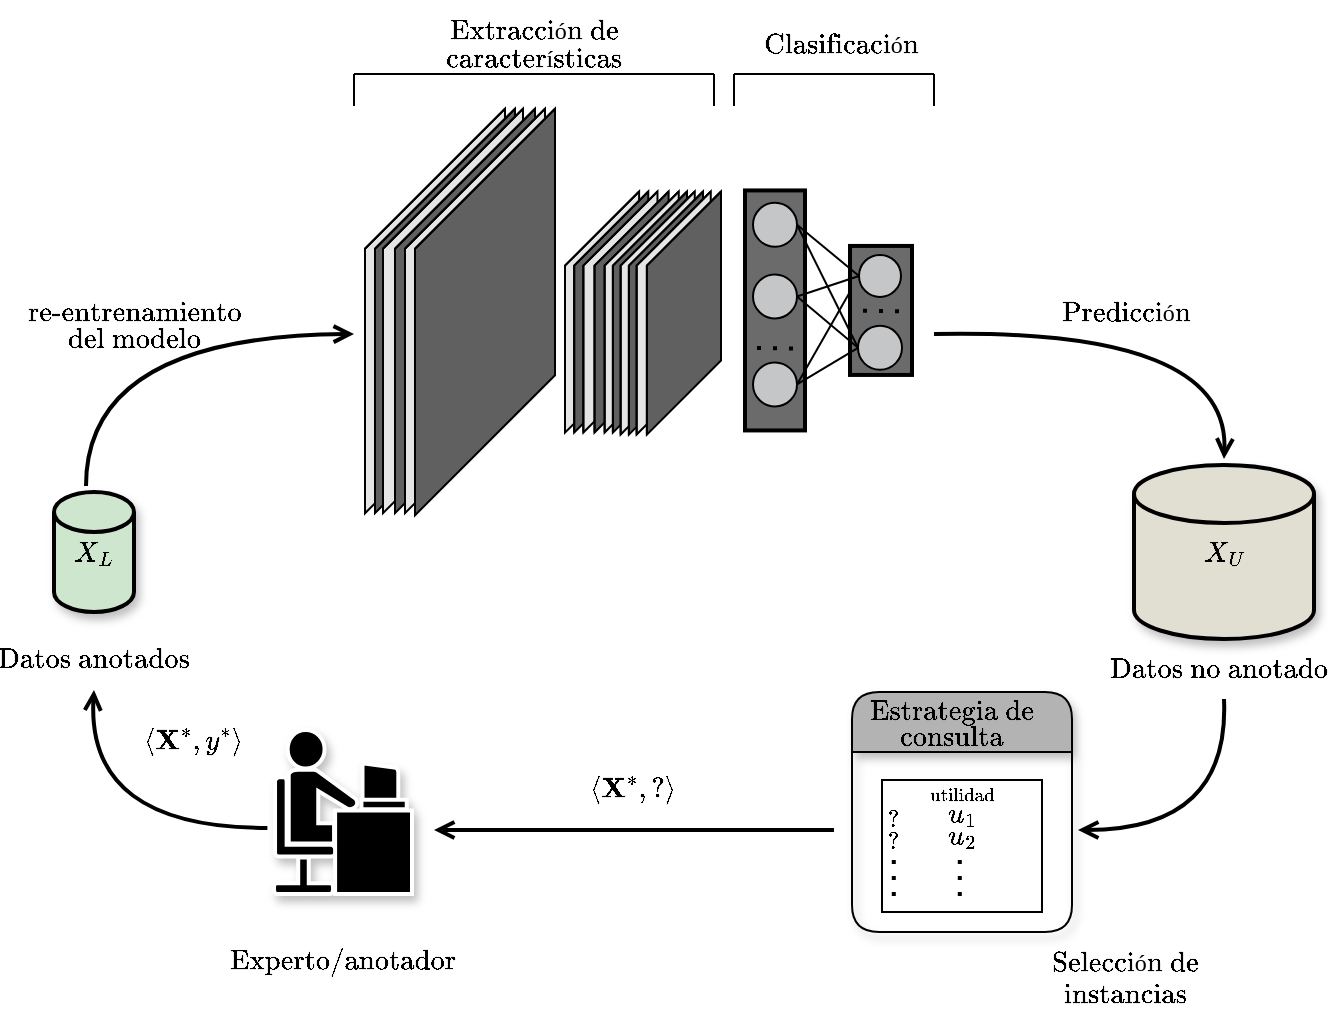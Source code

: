 <mxfile version="26.2.8">
  <diagram name="Page-1" id="JL4u2mxxelMSc-7fmqD8">
    <mxGraphModel dx="2617" dy="1279" grid="1" gridSize="10" guides="1" tooltips="1" connect="1" arrows="1" fold="1" page="1" pageScale="1" pageWidth="595" pageHeight="842" math="1" shadow="0">
      <root>
        <mxCell id="0" />
        <mxCell id="1" parent="0" />
        <mxCell id="rzx6ohKTUv5QluDNxmhI-7" value="$$X_L$$" style="strokeWidth=2;html=1;shape=mxgraph.flowchart.database;whiteSpace=wrap;fillColor=#CFE6CE;shadow=1;" vertex="1" parent="1">
          <mxGeometry x="-1480" y="-491" width="40" height="60" as="geometry" />
        </mxCell>
        <mxCell id="rzx6ohKTUv5QluDNxmhI-8" value="$$X_U$$" style="strokeWidth=2;html=1;shape=mxgraph.flowchart.database;whiteSpace=wrap;fillColor=#E1DFD2;shadow=1;" vertex="1" parent="1">
          <mxGeometry x="-940" y="-504.5" width="90" height="87" as="geometry" />
        </mxCell>
        <mxCell id="rzx6ohKTUv5QluDNxmhI-9" value="" style="shape=mxgraph.cisco.people.androgenous_person;html=1;pointerEvents=1;dashed=0;fillColor=#000000;strokeColor=#ffffff;strokeWidth=2;verticalLabelPosition=bottom;verticalAlign=top;align=center;outlineConnect=0;shadow=1;" vertex="1" parent="1">
          <mxGeometry x="-1370" y="-372" width="69" height="82" as="geometry" />
        </mxCell>
        <mxCell id="rzx6ohKTUv5QluDNxmhI-10" value="" style="swimlane;rounded=1;fillColor=#B3B3B3;swimlaneLine=1;shadow=1;glass=0;swimlaneFillColor=none;gradientColor=none;whiteSpace=wrap;html=1;fontColor=default;labelBackgroundColor=none;labelBorderColor=none;textShadow=0;startSize=30;" vertex="1" parent="1">
          <mxGeometry x="-1081" y="-391" width="110" height="120" as="geometry">
            <mxRectangle x="-851" y="20" width="140" height="30" as="alternateBounds" />
          </mxGeometry>
        </mxCell>
        <mxCell id="rzx6ohKTUv5QluDNxmhI-11" value="" style="rounded=0;whiteSpace=wrap;html=1;" vertex="1" parent="rzx6ohKTUv5QluDNxmhI-10">
          <mxGeometry x="15" y="44" width="80" height="66" as="geometry" />
        </mxCell>
        <mxCell id="rzx6ohKTUv5QluDNxmhI-12" value="&lt;font style=&quot;font-size: 8px;&quot;&gt;$$\text{utilidad}$$&lt;/font&gt;" style="text;html=1;align=center;verticalAlign=middle;whiteSpace=wrap;rounded=0;" vertex="1" parent="rzx6ohKTUv5QluDNxmhI-10">
          <mxGeometry x="10" y="44" width="90" height="16" as="geometry" />
        </mxCell>
        <mxCell id="rzx6ohKTUv5QluDNxmhI-13" value="$$\text{Estrategia de}$$" style="text;html=1;align=center;verticalAlign=middle;whiteSpace=wrap;rounded=0;" vertex="1" parent="rzx6ohKTUv5QluDNxmhI-10">
          <mxGeometry x="20" width="60" height="20" as="geometry" />
        </mxCell>
        <mxCell id="rzx6ohKTUv5QluDNxmhI-14" value="$$\text{consulta}$$" style="text;html=1;align=center;verticalAlign=middle;whiteSpace=wrap;rounded=0;" vertex="1" parent="rzx6ohKTUv5QluDNxmhI-10">
          <mxGeometry x="20" y="13" width="60" height="20" as="geometry" />
        </mxCell>
        <mxCell id="rzx6ohKTUv5QluDNxmhI-15" value="$$u_1$$" style="text;html=1;align=center;verticalAlign=middle;whiteSpace=wrap;rounded=0;" vertex="1" parent="rzx6ohKTUv5QluDNxmhI-10">
          <mxGeometry x="46" y="55" width="18" height="11" as="geometry" />
        </mxCell>
        <mxCell id="rzx6ohKTUv5QluDNxmhI-16" value="$$u_2$$" style="text;html=1;align=center;verticalAlign=middle;whiteSpace=wrap;rounded=0;" vertex="1" parent="rzx6ohKTUv5QluDNxmhI-10">
          <mxGeometry x="46" y="66" width="18" height="11" as="geometry" />
        </mxCell>
        <mxCell id="rzx6ohKTUv5QluDNxmhI-17" value="&lt;font style=&quot;font-size: 10px;&quot;&gt;$$?$$&lt;/font&gt;" style="text;html=1;align=center;verticalAlign=middle;whiteSpace=wrap;rounded=0;" vertex="1" parent="rzx6ohKTUv5QluDNxmhI-10">
          <mxGeometry x="12" y="58" width="18" height="11" as="geometry" />
        </mxCell>
        <mxCell id="rzx6ohKTUv5QluDNxmhI-18" value="" style="endArrow=none;dashed=1;html=1;dashPattern=1 3;strokeWidth=2;rounded=0;" edge="1" parent="rzx6ohKTUv5QluDNxmhI-10">
          <mxGeometry width="50" height="50" relative="1" as="geometry">
            <mxPoint x="20.9" y="102" as="sourcePoint" />
            <mxPoint x="20.9" y="82" as="targetPoint" />
          </mxGeometry>
        </mxCell>
        <mxCell id="rzx6ohKTUv5QluDNxmhI-19" value="&lt;font style=&quot;font-size: 10px;&quot;&gt;$$?$$&lt;/font&gt;" style="text;html=1;align=center;verticalAlign=middle;whiteSpace=wrap;rounded=0;" vertex="1" parent="1">
          <mxGeometry x="-1069" y="-322" width="18" height="11" as="geometry" />
        </mxCell>
        <mxCell id="rzx6ohKTUv5QluDNxmhI-20" value="" style="endArrow=none;dashed=1;html=1;dashPattern=1 3;strokeWidth=2;rounded=0;" edge="1" parent="1">
          <mxGeometry width="50" height="50" relative="1" as="geometry">
            <mxPoint x="-1027.1" y="-289" as="sourcePoint" />
            <mxPoint x="-1027.1" y="-309" as="targetPoint" />
          </mxGeometry>
        </mxCell>
        <mxCell id="rzx6ohKTUv5QluDNxmhI-21" value="$$\text{Datos anotados}$$" style="text;html=1;align=center;verticalAlign=middle;whiteSpace=wrap;rounded=0;" vertex="1" parent="1">
          <mxGeometry x="-1490" y="-422" width="60" height="30" as="geometry" />
        </mxCell>
        <mxCell id="rzx6ohKTUv5QluDNxmhI-22" value="$$\text{Datos no anotados}$$" style="text;html=1;align=center;verticalAlign=middle;whiteSpace=wrap;rounded=0;" vertex="1" parent="1">
          <mxGeometry x="-925" y="-417.5" width="60" height="30" as="geometry" />
        </mxCell>
        <mxCell id="rzx6ohKTUv5QluDNxmhI-23" value="$$\text{Experto/anotador}$$" style="text;html=1;align=center;verticalAlign=middle;whiteSpace=wrap;rounded=0;" vertex="1" parent="1">
          <mxGeometry x="-1365" y="-271" width="60" height="30" as="geometry" />
        </mxCell>
        <mxCell id="rzx6ohKTUv5QluDNxmhI-24" value="" style="endArrow=open;html=1;rounded=0;exitX=0.5;exitY=1;exitDx=0;exitDy=0;entryX=1;entryY=0.5;entryDx=0;entryDy=0;curved=1;endFill=0;strokeWidth=2;" edge="1" parent="1" source="rzx6ohKTUv5QluDNxmhI-22">
          <mxGeometry width="50" height="50" relative="1" as="geometry">
            <mxPoint x="-892" y="-378.5" as="sourcePoint" />
            <mxPoint x="-968" y="-322" as="targetPoint" />
            <Array as="points">
              <mxPoint x="-892" y="-322" />
            </Array>
          </mxGeometry>
        </mxCell>
        <mxCell id="rzx6ohKTUv5QluDNxmhI-25" value="" style="endArrow=open;html=1;rounded=0;entryX=0.5;entryY=1;entryDx=0;entryDy=0;exitX=0.01;exitY=0.5;exitDx=0;exitDy=0;exitPerimeter=0;strokeWidth=2;endFill=0;curved=1;" edge="1" parent="1" target="rzx6ohKTUv5QluDNxmhI-21">
          <mxGeometry width="50" height="50" relative="1" as="geometry">
            <mxPoint x="-1373.31" y="-323" as="sourcePoint" />
            <mxPoint x="-1464" y="-384" as="targetPoint" />
            <Array as="points">
              <mxPoint x="-1464" y="-323" />
            </Array>
          </mxGeometry>
        </mxCell>
        <mxCell id="rzx6ohKTUv5QluDNxmhI-26" value="" style="endArrow=open;html=1;rounded=0;endFill=0;strokeWidth=2;" edge="1" parent="1">
          <mxGeometry width="50" height="50" relative="1" as="geometry">
            <mxPoint x="-1090" y="-322" as="sourcePoint" />
            <mxPoint x="-1290" y="-322" as="targetPoint" />
          </mxGeometry>
        </mxCell>
        <mxCell id="rzx6ohKTUv5QluDNxmhI-27" value="" style="endArrow=open;html=1;rounded=0;exitX=0.5;exitY=0;exitDx=0;exitDy=0;exitPerimeter=0;strokeWidth=2;endFill=0;curved=1;" edge="1" parent="1">
          <mxGeometry width="50" height="50" relative="1" as="geometry">
            <mxPoint x="-1464" y="-494.0" as="sourcePoint" />
            <mxPoint x="-1330" y="-570" as="targetPoint" />
            <Array as="points">
              <mxPoint x="-1464" y="-569" />
            </Array>
          </mxGeometry>
        </mxCell>
        <mxCell id="rzx6ohKTUv5QluDNxmhI-28" value="" style="endArrow=open;html=1;rounded=0;entryX=0.5;entryY=0;entryDx=0;entryDy=0;entryPerimeter=0;strokeWidth=2;endFill=0;curved=1;" edge="1" parent="1">
          <mxGeometry width="50" height="50" relative="1" as="geometry">
            <mxPoint x="-1040" y="-570" as="sourcePoint" />
            <mxPoint x="-895" y="-507.5" as="targetPoint" />
            <Array as="points">
              <mxPoint x="-892" y="-573" />
            </Array>
          </mxGeometry>
        </mxCell>
        <mxCell id="rzx6ohKTUv5QluDNxmhI-29" value="$$\text{re-entrenamiento}$$" style="text;html=1;align=center;verticalAlign=middle;whiteSpace=wrap;rounded=0;" vertex="1" parent="1">
          <mxGeometry x="-1470" y="-596" width="60" height="30" as="geometry" />
        </mxCell>
        <mxCell id="rzx6ohKTUv5QluDNxmhI-30" value="$$\text{del modelo}$$" style="text;html=1;align=center;verticalAlign=middle;whiteSpace=wrap;rounded=0;" vertex="1" parent="1">
          <mxGeometry x="-1470" y="-582" width="60" height="30" as="geometry" />
        </mxCell>
        <mxCell id="rzx6ohKTUv5QluDNxmhI-31" value="$$\text{Predicción}$$" style="text;html=1;align=center;verticalAlign=middle;whiteSpace=wrap;rounded=0;" vertex="1" parent="1">
          <mxGeometry x="-974" y="-596" width="60" height="30" as="geometry" />
        </mxCell>
        <mxCell id="rzx6ohKTUv5QluDNxmhI-32" value="$$\text{Selección de}$$" style="text;html=1;align=center;verticalAlign=middle;whiteSpace=wrap;rounded=0;" vertex="1" parent="1">
          <mxGeometry x="-974" y="-271" width="60" height="30" as="geometry" />
        </mxCell>
        <mxCell id="rzx6ohKTUv5QluDNxmhI-33" value="$$\text{instancias}$$" style="text;html=1;align=center;verticalAlign=middle;whiteSpace=wrap;rounded=0;" vertex="1" parent="1">
          <mxGeometry x="-974" y="-255" width="60" height="30" as="geometry" />
        </mxCell>
        <mxCell id="rzx6ohKTUv5QluDNxmhI-34" value="$$\langle\textbf{X}^{*},?\rangle$$" style="text;html=1;align=center;verticalAlign=middle;whiteSpace=wrap;rounded=0;" vertex="1" parent="1">
          <mxGeometry x="-1220" y="-357" width="60" height="30" as="geometry" />
        </mxCell>
        <mxCell id="rzx6ohKTUv5QluDNxmhI-35" value="$$\langle\textbf{X}^{*},y^{*}\rangle$$" style="text;html=1;align=center;verticalAlign=middle;whiteSpace=wrap;rounded=0;" vertex="1" parent="1">
          <mxGeometry x="-1440" y="-381" width="60" height="30" as="geometry" />
        </mxCell>
        <mxCell id="rzx6ohKTUv5QluDNxmhI-140" value="" style="shape=cube;whiteSpace=wrap;html=1;boundedLbl=1;backgroundOutline=1;darkOpacity=0.05;darkOpacity2=0.1;flipH=1;size=70;" vertex="1" parent="1">
          <mxGeometry x="-1324.5" y="-682.63" width="70" height="202.27" as="geometry" />
        </mxCell>
        <mxCell id="rzx6ohKTUv5QluDNxmhI-141" value="" style="shape=cube;whiteSpace=wrap;html=1;boundedLbl=1;backgroundOutline=1;darkOpacity=0.05;darkOpacity2=0.1;flipH=1;size=70;fillColor=#6B6B6B;strokeColor=#000000;" vertex="1" parent="1">
          <mxGeometry x="-1319.5" y="-682.63" width="70" height="202.2" as="geometry" />
        </mxCell>
        <mxCell id="rzx6ohKTUv5QluDNxmhI-142" value="" style="shape=cube;whiteSpace=wrap;html=1;boundedLbl=1;backgroundOutline=1;darkOpacity=0.05;darkOpacity2=0.1;flipH=1;size=70;" vertex="1" parent="1">
          <mxGeometry x="-1315.5" y="-682.63" width="70" height="202.2" as="geometry" />
        </mxCell>
        <mxCell id="rzx6ohKTUv5QluDNxmhI-143" value="" style="shape=cube;whiteSpace=wrap;html=1;boundedLbl=1;backgroundOutline=1;darkOpacity=0.05;darkOpacity2=0.1;flipH=1;size=70;fillColor=#6B6B6B;strokeColor=#000000;" vertex="1" parent="1">
          <mxGeometry x="-1309.5" y="-682.63" width="70" height="202.2" as="geometry" />
        </mxCell>
        <mxCell id="rzx6ohKTUv5QluDNxmhI-144" value="" style="shape=cube;whiteSpace=wrap;html=1;boundedLbl=1;backgroundOutline=1;darkOpacity=0.05;darkOpacity2=0.1;flipH=1;size=70;" vertex="1" parent="1">
          <mxGeometry x="-1304.5" y="-682.63" width="70" height="202.2" as="geometry" />
        </mxCell>
        <mxCell id="rzx6ohKTUv5QluDNxmhI-145" value="" style="shape=cube;whiteSpace=wrap;html=1;boundedLbl=1;backgroundOutline=1;darkOpacity=0.05;darkOpacity2=0.1;flipH=1;size=70;fillColor=#6B6B6B;strokeColor=#000000;" vertex="1" parent="1">
          <mxGeometry x="-1299.5" y="-682.63" width="70" height="203.27" as="geometry" />
        </mxCell>
        <mxCell id="rzx6ohKTUv5QluDNxmhI-148" value="" style="shape=cube;whiteSpace=wrap;html=1;boundedLbl=1;backgroundOutline=1;darkOpacity=0.05;darkOpacity2=0.1;flipH=1;size=70;" vertex="1" parent="1">
          <mxGeometry x="-1224.5" y="-641.24" width="37.06" height="120.55" as="geometry" />
        </mxCell>
        <mxCell id="rzx6ohKTUv5QluDNxmhI-149" value="" style="shape=cube;whiteSpace=wrap;html=1;boundedLbl=1;backgroundOutline=1;darkOpacity=0.05;darkOpacity2=0.1;flipH=1;size=70;fillColor=#6B6B6B;strokeColor=#000000;" vertex="1" parent="1">
          <mxGeometry x="-1219.91" y="-641.24" width="37.06" height="120.5" as="geometry" />
        </mxCell>
        <mxCell id="rzx6ohKTUv5QluDNxmhI-150" value="" style="shape=cube;whiteSpace=wrap;html=1;boundedLbl=1;backgroundOutline=1;darkOpacity=0.05;darkOpacity2=0.1;flipH=1;size=70;" vertex="1" parent="1">
          <mxGeometry x="-1215.32" y="-641.24" width="37.06" height="120.5" as="geometry" />
        </mxCell>
        <mxCell id="rzx6ohKTUv5QluDNxmhI-151" value="" style="shape=cube;whiteSpace=wrap;html=1;boundedLbl=1;backgroundOutline=1;darkOpacity=0.05;darkOpacity2=0.1;flipH=1;size=70;fillColor=#6B6B6B;strokeColor=#000000;" vertex="1" parent="1">
          <mxGeometry x="-1209.74" y="-641.24" width="37.06" height="120.5" as="geometry" />
        </mxCell>
        <mxCell id="rzx6ohKTUv5QluDNxmhI-152" value="" style="shape=cube;whiteSpace=wrap;html=1;boundedLbl=1;backgroundOutline=1;darkOpacity=0.05;darkOpacity2=0.1;flipH=1;size=70;" vertex="1" parent="1">
          <mxGeometry x="-1204.68" y="-641.24" width="37.06" height="120.5" as="geometry" />
        </mxCell>
        <mxCell id="rzx6ohKTUv5QluDNxmhI-153" value="" style="shape=cube;whiteSpace=wrap;html=1;boundedLbl=1;backgroundOutline=1;darkOpacity=0.05;darkOpacity2=0.1;flipH=1;size=70;fillColor=#6B6B6B;strokeColor=#000000;" vertex="1" parent="1">
          <mxGeometry x="-1200.56" y="-641.24" width="37.06" height="120.55" as="geometry" />
        </mxCell>
        <mxCell id="rzx6ohKTUv5QluDNxmhI-154" value="" style="shape=cube;whiteSpace=wrap;html=1;boundedLbl=1;backgroundOutline=1;darkOpacity=0.05;darkOpacity2=0.1;flipH=1;size=70;" vertex="1" parent="1">
          <mxGeometry x="-1196.68" y="-641.24" width="37.06" height="121.5" as="geometry" />
        </mxCell>
        <mxCell id="rzx6ohKTUv5QluDNxmhI-155" value="" style="shape=cube;whiteSpace=wrap;html=1;boundedLbl=1;backgroundOutline=1;darkOpacity=0.05;darkOpacity2=0.1;flipH=1;size=70;fillColor=#6B6B6B;strokeColor=#000000;" vertex="1" parent="1">
          <mxGeometry x="-1192.56" y="-641.24" width="37.06" height="121.55" as="geometry" />
        </mxCell>
        <mxCell id="rzx6ohKTUv5QluDNxmhI-156" value="" style="shape=cube;whiteSpace=wrap;html=1;boundedLbl=1;backgroundOutline=1;darkOpacity=0.05;darkOpacity2=0.1;flipH=1;size=70;" vertex="1" parent="1">
          <mxGeometry x="-1188.68" y="-641.24" width="37.06" height="121.5" as="geometry" />
        </mxCell>
        <mxCell id="rzx6ohKTUv5QluDNxmhI-157" value="" style="shape=cube;whiteSpace=wrap;html=1;boundedLbl=1;backgroundOutline=1;darkOpacity=0.05;darkOpacity2=0.1;flipH=1;size=70;fillColor=#6B6B6B;strokeColor=#000000;" vertex="1" parent="1">
          <mxGeometry x="-1183.56" y="-641.24" width="37.06" height="121.55" as="geometry" />
        </mxCell>
        <mxCell id="rzx6ohKTUv5QluDNxmhI-163" value="" style="group;rotation=0;fillColor=#6B6B6B;strokeColor=#000000;container=0;strokeWidth=2;" vertex="1" connectable="0" parent="1">
          <mxGeometry x="-1134.5" y="-641.78" width="30" height="120" as="geometry" />
        </mxCell>
        <mxCell id="rzx6ohKTUv5QluDNxmhI-168" value="" style="endArrow=none;html=1;rounded=0;entryX=0;entryY=0.5;entryDx=0;entryDy=0;exitX=1;exitY=0.5;exitDx=0;exitDy=0;" edge="1" parent="1" source="rzx6ohKTUv5QluDNxmhI-177" target="rzx6ohKTUv5QluDNxmhI-160">
          <mxGeometry width="50" height="50" relative="1" as="geometry">
            <mxPoint x="-1107.0" y="-496.13" as="sourcePoint" />
            <mxPoint x="-1086.258" y="-466.773" as="targetPoint" />
          </mxGeometry>
        </mxCell>
        <mxCell id="rzx6ohKTUv5QluDNxmhI-176" value="" style="endArrow=none;dashed=1;html=1;dashPattern=1 3;strokeWidth=2;rounded=0;" edge="1" parent="1">
          <mxGeometry width="50" height="50" relative="1" as="geometry">
            <mxPoint x="-1128.498" y="-563.017" as="sourcePoint" />
            <mxPoint x="-1108.5" y="-562.72" as="targetPoint" />
          </mxGeometry>
        </mxCell>
        <mxCell id="rzx6ohKTUv5QluDNxmhI-159" value="" style="rounded=0;whiteSpace=wrap;html=1;fillColor=#6B6B6B;strokeColor=#000000;rotation=0;strokeWidth=2;" vertex="1" parent="1">
          <mxGeometry x="-1082" y="-614.03" width="31" height="64.5" as="geometry" />
        </mxCell>
        <mxCell id="rzx6ohKTUv5QluDNxmhI-160" value="" style="ellipse;whiteSpace=wrap;html=1;aspect=fixed;fillColor=#C4C6C8;rotation=0;" vertex="1" parent="1">
          <mxGeometry x="-1077.498" y="-609.533" width="21" height="21" as="geometry" />
        </mxCell>
        <mxCell id="rzx6ohKTUv5QluDNxmhI-161" value="" style="ellipse;whiteSpace=wrap;html=1;aspect=fixed;fillColor=#C4C6C8;rotation=0;" vertex="1" parent="1">
          <mxGeometry x="-1077.998" y="-574.093" width="22" height="22" as="geometry" />
        </mxCell>
        <mxCell id="rzx6ohKTUv5QluDNxmhI-177" value="" style="ellipse;whiteSpace=wrap;html=1;aspect=fixed;fillColor=#C4C6C8;rotation=0;" vertex="1" parent="1">
          <mxGeometry x="-1130.498" y="-555.783" width="22" height="22" as="geometry" />
        </mxCell>
        <mxCell id="rzx6ohKTUv5QluDNxmhI-178" value="" style="ellipse;whiteSpace=wrap;html=1;aspect=fixed;fillColor=#C4C6C8;rotation=0;" vertex="1" parent="1">
          <mxGeometry x="-1130.498" y="-599.783" width="22" height="22" as="geometry" />
        </mxCell>
        <mxCell id="rzx6ohKTUv5QluDNxmhI-179" value="" style="ellipse;whiteSpace=wrap;html=1;aspect=fixed;fillColor=#C4C6C8;rotation=0;" vertex="1" parent="1">
          <mxGeometry x="-1130.498" y="-635.593" width="22" height="22" as="geometry" />
        </mxCell>
        <mxCell id="rzx6ohKTUv5QluDNxmhI-164" value="" style="endArrow=none;html=1;rounded=0;entryX=0;entryY=0.5;entryDx=0;entryDy=0;exitX=1;exitY=0.5;exitDx=0;exitDy=0;" edge="1" parent="1" source="rzx6ohKTUv5QluDNxmhI-179" target="rzx6ohKTUv5QluDNxmhI-160">
          <mxGeometry width="50" height="50" relative="1" as="geometry">
            <mxPoint x="-1107.0" y="-659.22" as="sourcePoint" />
            <mxPoint x="-1087.258" y="-666.773" as="targetPoint" />
          </mxGeometry>
        </mxCell>
        <mxCell id="rzx6ohKTUv5QluDNxmhI-165" value="" style="endArrow=none;html=1;rounded=0;entryX=0;entryY=0.5;entryDx=0;entryDy=0;exitX=1;exitY=0.5;exitDx=0;exitDy=0;" edge="1" parent="1" source="rzx6ohKTUv5QluDNxmhI-179" target="rzx6ohKTUv5QluDNxmhI-161">
          <mxGeometry width="50" height="50" relative="1" as="geometry">
            <mxPoint x="-1107.0" y="-659.22" as="sourcePoint" />
            <mxPoint x="-1061.258" y="-656.773" as="targetPoint" />
          </mxGeometry>
        </mxCell>
        <mxCell id="rzx6ohKTUv5QluDNxmhI-166" value="" style="endArrow=none;html=1;rounded=0;entryX=0;entryY=0.5;entryDx=0;entryDy=0;exitX=1;exitY=0.5;exitDx=0;exitDy=0;" edge="1" parent="1" source="rzx6ohKTUv5QluDNxmhI-178" target="rzx6ohKTUv5QluDNxmhI-160">
          <mxGeometry width="50" height="50" relative="1" as="geometry">
            <mxPoint x="-1107.0" y="-597.5" as="sourcePoint" />
            <mxPoint x="-1012.258" y="-547.773" as="targetPoint" />
          </mxGeometry>
        </mxCell>
        <mxCell id="rzx6ohKTUv5QluDNxmhI-167" value="" style="endArrow=none;html=1;rounded=0;entryX=0;entryY=0.5;entryDx=0;entryDy=0;exitX=1;exitY=0.5;exitDx=0;exitDy=0;" edge="1" parent="1" source="rzx6ohKTUv5QluDNxmhI-178" target="rzx6ohKTUv5QluDNxmhI-161">
          <mxGeometry width="50" height="50" relative="1" as="geometry">
            <mxPoint x="-1107.0" y="-597.5" as="sourcePoint" />
            <mxPoint x="-992.258" y="-476.773" as="targetPoint" />
          </mxGeometry>
        </mxCell>
        <mxCell id="rzx6ohKTUv5QluDNxmhI-169" value="" style="endArrow=none;html=1;rounded=0;entryX=0;entryY=0.5;entryDx=0;entryDy=0;exitX=1;exitY=0.5;exitDx=0;exitDy=0;" edge="1" parent="1" source="rzx6ohKTUv5QluDNxmhI-177" target="rzx6ohKTUv5QluDNxmhI-161">
          <mxGeometry width="50" height="50" relative="1" as="geometry">
            <mxPoint x="-1107.0" y="-496.13" as="sourcePoint" />
            <mxPoint x="-971.258" y="-456.773" as="targetPoint" />
          </mxGeometry>
        </mxCell>
        <mxCell id="rzx6ohKTUv5QluDNxmhI-180" value="" style="endArrow=none;dashed=1;html=1;dashPattern=1 3;strokeWidth=2;rounded=0;" edge="1" parent="1">
          <mxGeometry width="50" height="50" relative="1" as="geometry">
            <mxPoint x="-1075.498" y="-581.667" as="sourcePoint" />
            <mxPoint x="-1055.5" y="-581.37" as="targetPoint" />
          </mxGeometry>
        </mxCell>
        <mxCell id="rzx6ohKTUv5QluDNxmhI-182" value="$$\text{Extracción de}$$" style="text;html=1;align=center;verticalAlign=middle;whiteSpace=wrap;rounded=0;" vertex="1" parent="1">
          <mxGeometry x="-1269.74" y="-737" width="60" height="30" as="geometry" />
        </mxCell>
        <mxCell id="rzx6ohKTUv5QluDNxmhI-183" value="$$\text{características}$$" style="text;html=1;align=center;verticalAlign=middle;whiteSpace=wrap;rounded=0;" vertex="1" parent="1">
          <mxGeometry x="-1269.74" y="-723" width="60" height="30" as="geometry" />
        </mxCell>
        <mxCell id="rzx6ohKTUv5QluDNxmhI-184" value="" style="group;strokeColor=none;rounded=0;strokeWidth=1;perimeterSpacing=0;" vertex="1" connectable="0" parent="1">
          <mxGeometry x="-1330" y="-700" width="180" height="16" as="geometry" />
        </mxCell>
        <mxCell id="rzx6ohKTUv5QluDNxmhI-185" value="" style="endArrow=none;html=1;rounded=0;" edge="1" parent="rzx6ohKTUv5QluDNxmhI-184">
          <mxGeometry width="50" height="50" relative="1" as="geometry">
            <mxPoint as="sourcePoint" />
            <mxPoint x="180" as="targetPoint" />
          </mxGeometry>
        </mxCell>
        <mxCell id="rzx6ohKTUv5QluDNxmhI-186" value="" style="endArrow=none;html=1;rounded=0;" edge="1" parent="rzx6ohKTUv5QluDNxmhI-184">
          <mxGeometry width="50" height="50" relative="1" as="geometry">
            <mxPoint y="16" as="sourcePoint" />
            <mxPoint as="targetPoint" />
          </mxGeometry>
        </mxCell>
        <mxCell id="rzx6ohKTUv5QluDNxmhI-187" value="" style="endArrow=none;html=1;rounded=0;" edge="1" parent="rzx6ohKTUv5QluDNxmhI-184">
          <mxGeometry width="50" height="50" relative="1" as="geometry">
            <mxPoint x="180" y="16" as="sourcePoint" />
            <mxPoint x="180" as="targetPoint" />
          </mxGeometry>
        </mxCell>
        <mxCell id="rzx6ohKTUv5QluDNxmhI-195" value="$$\text{Clasificación}$$" style="text;html=1;align=center;verticalAlign=middle;whiteSpace=wrap;rounded=0;" vertex="1" parent="1">
          <mxGeometry x="-1116" y="-730" width="60" height="30" as="geometry" />
        </mxCell>
        <mxCell id="rzx6ohKTUv5QluDNxmhI-196" value="" style="group;strokeColor=none;rounded=0;strokeWidth=1;perimeterSpacing=0;" vertex="1" connectable="0" parent="1">
          <mxGeometry x="-1140" y="-700" width="100" height="16" as="geometry" />
        </mxCell>
        <mxCell id="rzx6ohKTUv5QluDNxmhI-197" value="" style="endArrow=none;html=1;rounded=0;" edge="1" parent="rzx6ohKTUv5QluDNxmhI-196">
          <mxGeometry width="50" height="50" relative="1" as="geometry">
            <mxPoint as="sourcePoint" />
            <mxPoint x="100" as="targetPoint" />
          </mxGeometry>
        </mxCell>
        <mxCell id="rzx6ohKTUv5QluDNxmhI-198" value="" style="endArrow=none;html=1;rounded=0;" edge="1" parent="rzx6ohKTUv5QluDNxmhI-196">
          <mxGeometry width="50" height="50" relative="1" as="geometry">
            <mxPoint y="16" as="sourcePoint" />
            <mxPoint as="targetPoint" />
          </mxGeometry>
        </mxCell>
        <mxCell id="rzx6ohKTUv5QluDNxmhI-199" value="" style="endArrow=none;html=1;rounded=0;" edge="1" parent="rzx6ohKTUv5QluDNxmhI-196">
          <mxGeometry width="50" height="50" relative="1" as="geometry">
            <mxPoint x="100" y="16" as="sourcePoint" />
            <mxPoint x="100" as="targetPoint" />
          </mxGeometry>
        </mxCell>
      </root>
    </mxGraphModel>
  </diagram>
</mxfile>
